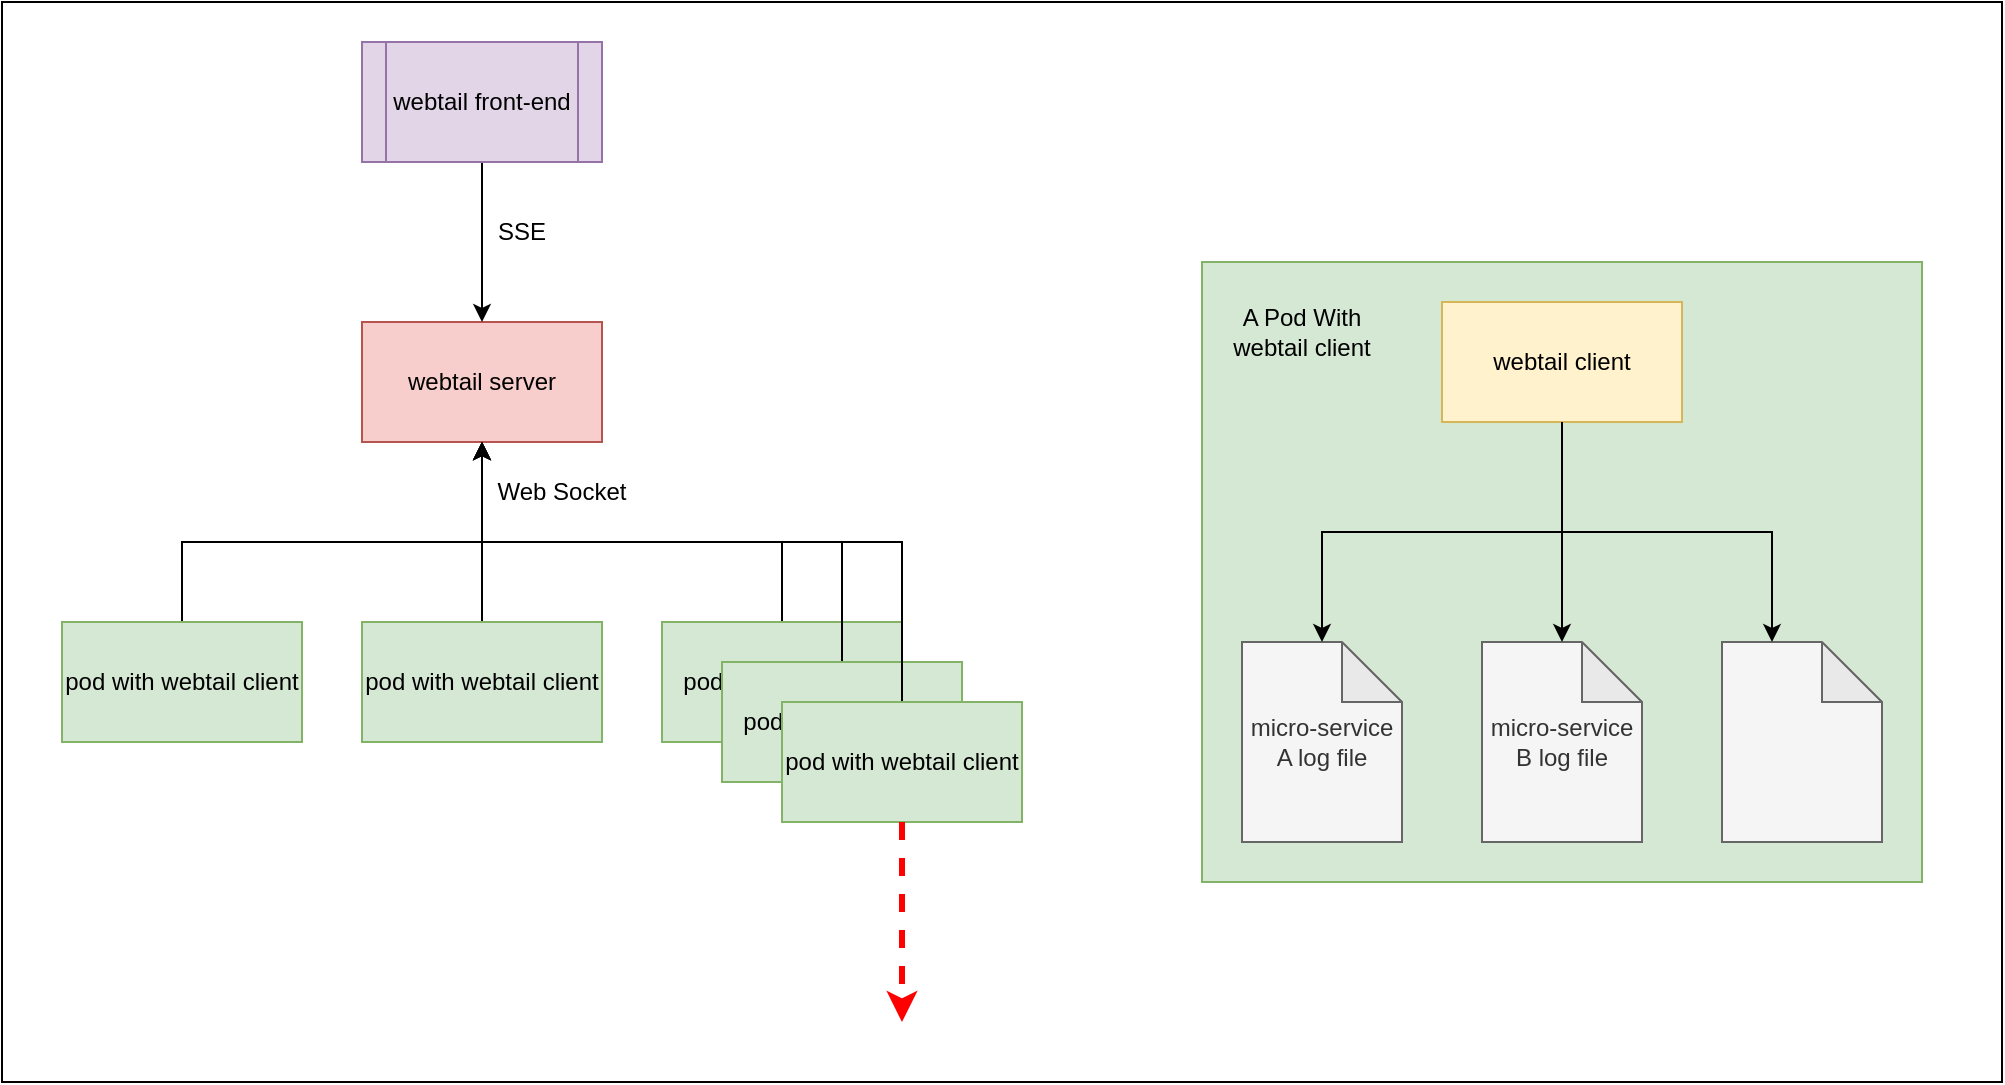 <mxfile version="24.8.6">
  <diagram name="Page-1" id="7vSmOuUXdNioO5AacPpd">
    <mxGraphModel dx="1900" dy="570" grid="1" gridSize="10" guides="1" tooltips="1" connect="1" arrows="1" fold="1" page="1" pageScale="1" pageWidth="850" pageHeight="1100" math="0" shadow="0">
      <root>
        <mxCell id="0" />
        <mxCell id="1" parent="0" />
        <mxCell id="EYhm2XYxPcyVcW53DJ_G-58" value="" style="rounded=0;whiteSpace=wrap;html=1;fillColor=none;" parent="1" vertex="1">
          <mxGeometry x="-150" y="180" width="1000" height="540" as="geometry" />
        </mxCell>
        <mxCell id="EYhm2XYxPcyVcW53DJ_G-22" value="" style="rounded=0;whiteSpace=wrap;html=1;fillColor=#d5e8d4;strokeColor=#82b366;" parent="1" vertex="1">
          <mxGeometry x="450" y="310" width="360" height="310" as="geometry" />
        </mxCell>
        <mxCell id="EYhm2XYxPcyVcW53DJ_G-14" value="webtail client" style="rounded=0;whiteSpace=wrap;html=1;fillColor=#fff2cc;strokeColor=#d6b656;" parent="1" vertex="1">
          <mxGeometry x="570" y="330" width="120" height="60" as="geometry" />
        </mxCell>
        <mxCell id="EYhm2XYxPcyVcW53DJ_G-19" value="micro-service&lt;div&gt;A log file&lt;/div&gt;" style="shape=note;whiteSpace=wrap;html=1;backgroundOutline=1;darkOpacity=0.05;fillColor=#f5f5f5;fontColor=#333333;strokeColor=#666666;" parent="1" vertex="1">
          <mxGeometry x="470" y="500" width="80" height="100" as="geometry" />
        </mxCell>
        <mxCell id="EYhm2XYxPcyVcW53DJ_G-20" value="micro-service&lt;div&gt;B log file&lt;/div&gt;" style="shape=note;whiteSpace=wrap;html=1;backgroundOutline=1;darkOpacity=0.05;fillColor=#f5f5f5;fontColor=#333333;strokeColor=#666666;" parent="1" vertex="1">
          <mxGeometry x="590" y="500" width="80" height="100" as="geometry" />
        </mxCell>
        <mxCell id="EYhm2XYxPcyVcW53DJ_G-21" value="" style="shape=note;whiteSpace=wrap;html=1;backgroundOutline=1;darkOpacity=0.05;fillColor=#f5f5f5;fontColor=#333333;strokeColor=#666666;" parent="1" vertex="1">
          <mxGeometry x="710" y="500" width="80" height="100" as="geometry" />
        </mxCell>
        <mxCell id="EYhm2XYxPcyVcW53DJ_G-27" style="edgeStyle=orthogonalEdgeStyle;rounded=0;orthogonalLoop=1;jettySize=auto;html=1;exitX=0.5;exitY=1;exitDx=0;exitDy=0;entryX=0;entryY=0;entryDx=25;entryDy=0;entryPerimeter=0;" parent="1" source="EYhm2XYxPcyVcW53DJ_G-14" target="EYhm2XYxPcyVcW53DJ_G-21" edge="1">
          <mxGeometry relative="1" as="geometry" />
        </mxCell>
        <mxCell id="EYhm2XYxPcyVcW53DJ_G-28" value="A Pod With webtail client" style="text;html=1;align=center;verticalAlign=middle;whiteSpace=wrap;rounded=0;" parent="1" vertex="1">
          <mxGeometry x="450" y="330" width="100" height="30" as="geometry" />
        </mxCell>
        <mxCell id="EYhm2XYxPcyVcW53DJ_G-29" value="webtail server" style="rounded=0;whiteSpace=wrap;html=1;fillColor=#f8cecc;strokeColor=#b85450;" parent="1" vertex="1">
          <mxGeometry x="30" y="340" width="120" height="60" as="geometry" />
        </mxCell>
        <mxCell id="EYhm2XYxPcyVcW53DJ_G-37" style="edgeStyle=orthogonalEdgeStyle;rounded=0;orthogonalLoop=1;jettySize=auto;html=1;exitX=0.5;exitY=0;exitDx=0;exitDy=0;entryX=0.5;entryY=1;entryDx=0;entryDy=0;" parent="1" source="EYhm2XYxPcyVcW53DJ_G-30" target="EYhm2XYxPcyVcW53DJ_G-29" edge="1">
          <mxGeometry relative="1" as="geometry">
            <Array as="points">
              <mxPoint x="-60" y="450" />
              <mxPoint x="90" y="450" />
            </Array>
          </mxGeometry>
        </mxCell>
        <mxCell id="EYhm2XYxPcyVcW53DJ_G-30" value="pod with webtail client" style="rounded=0;whiteSpace=wrap;html=1;fillColor=#d5e8d4;strokeColor=#82b366;" parent="1" vertex="1">
          <mxGeometry x="-120" y="490" width="120" height="60" as="geometry" />
        </mxCell>
        <mxCell id="EYhm2XYxPcyVcW53DJ_G-41" style="edgeStyle=orthogonalEdgeStyle;rounded=0;orthogonalLoop=1;jettySize=auto;html=1;exitX=0.5;exitY=0;exitDx=0;exitDy=0;entryX=0.5;entryY=1;entryDx=0;entryDy=0;" parent="1" source="EYhm2XYxPcyVcW53DJ_G-31" target="EYhm2XYxPcyVcW53DJ_G-29" edge="1">
          <mxGeometry relative="1" as="geometry" />
        </mxCell>
        <mxCell id="EYhm2XYxPcyVcW53DJ_G-31" value="pod with webtail client" style="rounded=0;whiteSpace=wrap;html=1;fillColor=#d5e8d4;strokeColor=#82b366;" parent="1" vertex="1">
          <mxGeometry x="30" y="490" width="120" height="60" as="geometry" />
        </mxCell>
        <mxCell id="EYhm2XYxPcyVcW53DJ_G-44" style="edgeStyle=orthogonalEdgeStyle;rounded=0;orthogonalLoop=1;jettySize=auto;html=1;exitX=0.5;exitY=0;exitDx=0;exitDy=0;entryX=0.5;entryY=1;entryDx=0;entryDy=0;" parent="1" source="EYhm2XYxPcyVcW53DJ_G-32" target="EYhm2XYxPcyVcW53DJ_G-29" edge="1">
          <mxGeometry relative="1" as="geometry">
            <Array as="points">
              <mxPoint x="240" y="450" />
              <mxPoint x="90" y="450" />
            </Array>
          </mxGeometry>
        </mxCell>
        <mxCell id="EYhm2XYxPcyVcW53DJ_G-32" value="pod with fefs client" style="rounded=0;whiteSpace=wrap;html=1;fillColor=#d5e8d4;strokeColor=#82b366;" parent="1" vertex="1">
          <mxGeometry x="180" y="490" width="120" height="60" as="geometry" />
        </mxCell>
        <mxCell id="EYhm2XYxPcyVcW53DJ_G-45" style="edgeStyle=orthogonalEdgeStyle;rounded=0;orthogonalLoop=1;jettySize=auto;html=1;exitX=0.5;exitY=0;exitDx=0;exitDy=0;entryX=0.5;entryY=1;entryDx=0;entryDy=0;" parent="1" source="EYhm2XYxPcyVcW53DJ_G-33" target="EYhm2XYxPcyVcW53DJ_G-29" edge="1">
          <mxGeometry relative="1" as="geometry">
            <Array as="points">
              <mxPoint x="270" y="450" />
              <mxPoint x="90" y="450" />
            </Array>
          </mxGeometry>
        </mxCell>
        <mxCell id="EYhm2XYxPcyVcW53DJ_G-33" value="pod with fefs client" style="rounded=0;whiteSpace=wrap;html=1;fillColor=#d5e8d4;strokeColor=#82b366;" parent="1" vertex="1">
          <mxGeometry x="210" y="510" width="120" height="60" as="geometry" />
        </mxCell>
        <mxCell id="EYhm2XYxPcyVcW53DJ_G-47" style="edgeStyle=orthogonalEdgeStyle;rounded=0;orthogonalLoop=1;jettySize=auto;html=1;exitX=0.5;exitY=0;exitDx=0;exitDy=0;entryX=0.5;entryY=1;entryDx=0;entryDy=0;" parent="1" source="EYhm2XYxPcyVcW53DJ_G-34" target="EYhm2XYxPcyVcW53DJ_G-29" edge="1">
          <mxGeometry relative="1" as="geometry">
            <Array as="points">
              <mxPoint x="300" y="450" />
              <mxPoint x="90" y="450" />
            </Array>
          </mxGeometry>
        </mxCell>
        <mxCell id="EYhm2XYxPcyVcW53DJ_G-34" value="pod with webtail client" style="rounded=0;whiteSpace=wrap;html=1;fillColor=#d5e8d4;strokeColor=#82b366;" parent="1" vertex="1">
          <mxGeometry x="240" y="530" width="120" height="60" as="geometry" />
        </mxCell>
        <mxCell id="EYhm2XYxPcyVcW53DJ_G-36" value="" style="endArrow=classic;html=1;rounded=0;exitX=0.5;exitY=1;exitDx=0;exitDy=0;dashed=1;strokeWidth=3;strokeColor=#FF0000;" parent="1" source="EYhm2XYxPcyVcW53DJ_G-34" edge="1">
          <mxGeometry width="50" height="50" relative="1" as="geometry">
            <mxPoint x="310" y="720" as="sourcePoint" />
            <mxPoint x="300" y="690" as="targetPoint" />
          </mxGeometry>
        </mxCell>
        <mxCell id="EYhm2XYxPcyVcW53DJ_G-48" value="Web Socket" style="text;html=1;align=center;verticalAlign=middle;whiteSpace=wrap;rounded=0;" parent="1" vertex="1">
          <mxGeometry x="80" y="410" width="100" height="30" as="geometry" />
        </mxCell>
        <mxCell id="EYhm2XYxPcyVcW53DJ_G-50" style="edgeStyle=orthogonalEdgeStyle;rounded=0;orthogonalLoop=1;jettySize=auto;html=1;exitX=0.5;exitY=1;exitDx=0;exitDy=0;entryX=0.5;entryY=0;entryDx=0;entryDy=0;entryPerimeter=0;" parent="1" source="EYhm2XYxPcyVcW53DJ_G-14" target="EYhm2XYxPcyVcW53DJ_G-20" edge="1">
          <mxGeometry relative="1" as="geometry" />
        </mxCell>
        <mxCell id="EYhm2XYxPcyVcW53DJ_G-54" style="edgeStyle=orthogonalEdgeStyle;rounded=0;orthogonalLoop=1;jettySize=auto;html=1;exitX=0.5;exitY=1;exitDx=0;exitDy=0;entryX=0.5;entryY=0;entryDx=0;entryDy=0;entryPerimeter=0;" parent="1" source="EYhm2XYxPcyVcW53DJ_G-14" target="EYhm2XYxPcyVcW53DJ_G-19" edge="1">
          <mxGeometry relative="1" as="geometry" />
        </mxCell>
        <mxCell id="EYhm2XYxPcyVcW53DJ_G-56" style="edgeStyle=orthogonalEdgeStyle;rounded=0;orthogonalLoop=1;jettySize=auto;html=1;exitX=0.5;exitY=1;exitDx=0;exitDy=0;entryX=0.5;entryY=0;entryDx=0;entryDy=0;" parent="1" source="EYhm2XYxPcyVcW53DJ_G-55" target="EYhm2XYxPcyVcW53DJ_G-29" edge="1">
          <mxGeometry relative="1" as="geometry" />
        </mxCell>
        <mxCell id="EYhm2XYxPcyVcW53DJ_G-55" value="webtail front-end" style="shape=process;whiteSpace=wrap;html=1;backgroundOutline=1;fillColor=#e1d5e7;strokeColor=#9673a6;" parent="1" vertex="1">
          <mxGeometry x="30" y="200" width="120" height="60" as="geometry" />
        </mxCell>
        <mxCell id="EYhm2XYxPcyVcW53DJ_G-57" value="SSE" style="text;html=1;align=center;verticalAlign=middle;whiteSpace=wrap;rounded=0;" parent="1" vertex="1">
          <mxGeometry x="80" y="280" width="60" height="30" as="geometry" />
        </mxCell>
      </root>
    </mxGraphModel>
  </diagram>
</mxfile>
